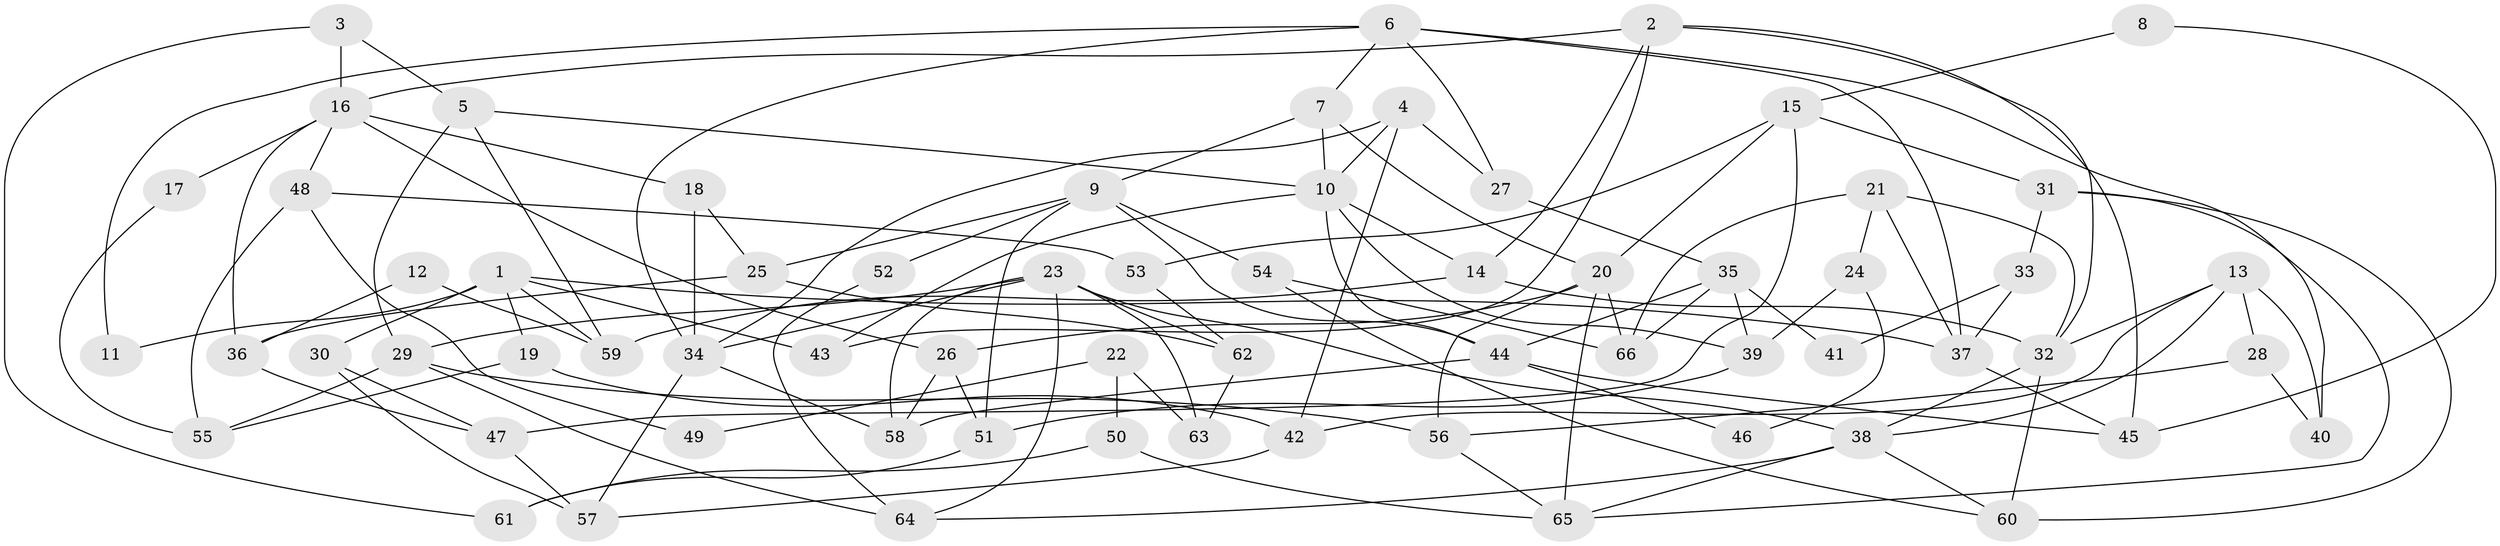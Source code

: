 // coarse degree distribution, {7: 0.10256410256410256, 6: 0.28205128205128205, 3: 0.1794871794871795, 9: 0.02564102564102564, 4: 0.1794871794871795, 2: 0.05128205128205128, 8: 0.07692307692307693, 5: 0.10256410256410256}
// Generated by graph-tools (version 1.1) at 2025/23/03/03/25 07:23:56]
// undirected, 66 vertices, 132 edges
graph export_dot {
graph [start="1"]
  node [color=gray90,style=filled];
  1;
  2;
  3;
  4;
  5;
  6;
  7;
  8;
  9;
  10;
  11;
  12;
  13;
  14;
  15;
  16;
  17;
  18;
  19;
  20;
  21;
  22;
  23;
  24;
  25;
  26;
  27;
  28;
  29;
  30;
  31;
  32;
  33;
  34;
  35;
  36;
  37;
  38;
  39;
  40;
  41;
  42;
  43;
  44;
  45;
  46;
  47;
  48;
  49;
  50;
  51;
  52;
  53;
  54;
  55;
  56;
  57;
  58;
  59;
  60;
  61;
  62;
  63;
  64;
  65;
  66;
  1 -- 37;
  1 -- 43;
  1 -- 11;
  1 -- 19;
  1 -- 30;
  1 -- 59;
  2 -- 16;
  2 -- 32;
  2 -- 14;
  2 -- 43;
  2 -- 45;
  3 -- 16;
  3 -- 5;
  3 -- 61;
  4 -- 10;
  4 -- 34;
  4 -- 27;
  4 -- 42;
  5 -- 59;
  5 -- 29;
  5 -- 10;
  6 -- 27;
  6 -- 34;
  6 -- 7;
  6 -- 11;
  6 -- 37;
  6 -- 40;
  7 -- 20;
  7 -- 9;
  7 -- 10;
  8 -- 15;
  8 -- 45;
  9 -- 44;
  9 -- 25;
  9 -- 51;
  9 -- 52;
  9 -- 54;
  10 -- 14;
  10 -- 39;
  10 -- 43;
  10 -- 44;
  12 -- 59;
  12 -- 36;
  13 -- 38;
  13 -- 40;
  13 -- 28;
  13 -- 32;
  13 -- 42;
  14 -- 32;
  14 -- 59;
  15 -- 47;
  15 -- 20;
  15 -- 31;
  15 -- 53;
  16 -- 36;
  16 -- 48;
  16 -- 17;
  16 -- 18;
  16 -- 26;
  17 -- 55;
  18 -- 34;
  18 -- 25;
  19 -- 42;
  19 -- 55;
  20 -- 65;
  20 -- 26;
  20 -- 56;
  20 -- 66;
  21 -- 32;
  21 -- 66;
  21 -- 24;
  21 -- 37;
  22 -- 63;
  22 -- 50;
  22 -- 49;
  23 -- 29;
  23 -- 38;
  23 -- 34;
  23 -- 58;
  23 -- 62;
  23 -- 63;
  23 -- 64;
  24 -- 39;
  24 -- 46;
  25 -- 36;
  25 -- 62;
  26 -- 58;
  26 -- 51;
  27 -- 35;
  28 -- 56;
  28 -- 40;
  29 -- 64;
  29 -- 56;
  29 -- 55;
  30 -- 57;
  30 -- 47;
  31 -- 60;
  31 -- 33;
  31 -- 65;
  32 -- 38;
  32 -- 60;
  33 -- 37;
  33 -- 41;
  34 -- 58;
  34 -- 57;
  35 -- 44;
  35 -- 39;
  35 -- 41;
  35 -- 66;
  36 -- 47;
  37 -- 45;
  38 -- 60;
  38 -- 64;
  38 -- 65;
  39 -- 51;
  42 -- 57;
  44 -- 45;
  44 -- 46;
  44 -- 58;
  47 -- 57;
  48 -- 55;
  48 -- 53;
  48 -- 49;
  50 -- 65;
  50 -- 61;
  51 -- 61;
  52 -- 64;
  53 -- 62;
  54 -- 66;
  54 -- 60;
  56 -- 65;
  62 -- 63;
}
